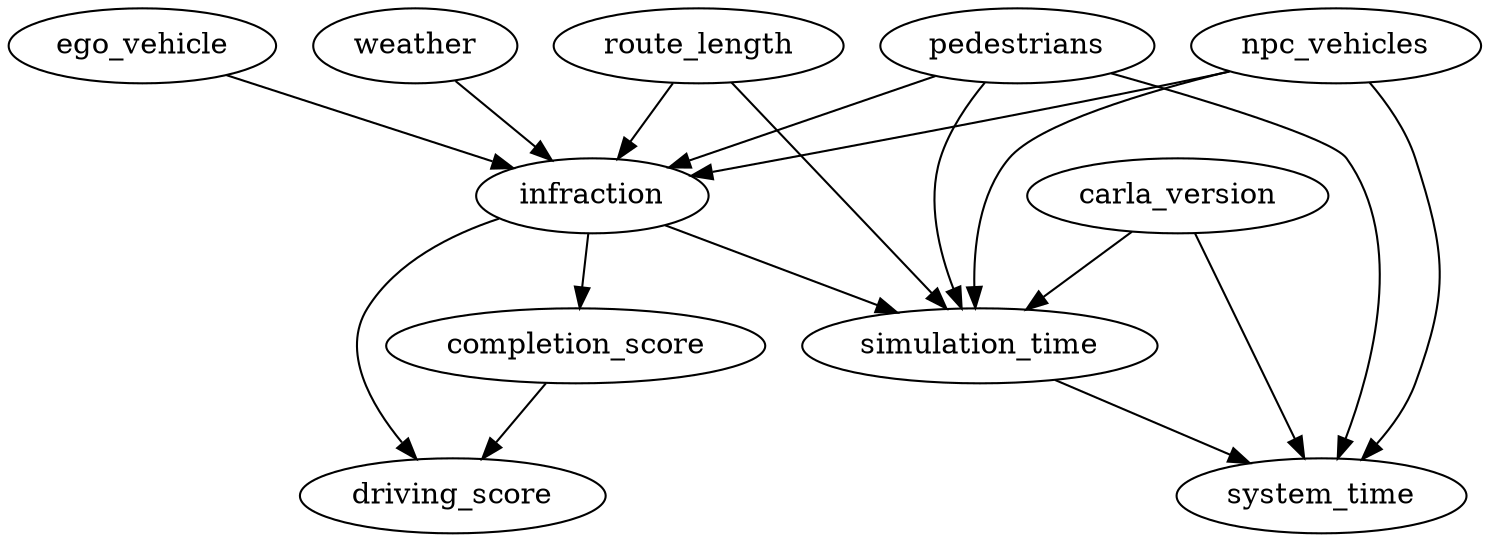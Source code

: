 digraph dag {
"completion_score" -> "driving_score";
"carla_version" -> "simulation_time";
"carla_version" -> "system_time";
"route_length" -> "simulation_time";
"route_length" -> "infraction";
"simulation_time" -> "system_time";
"npc_vehicles" -> "simulation_time";
"npc_vehicles" -> "system_time";
"npc_vehicles" -> "infraction";
"ego_vehicle" -> "infraction";
"weather" -> "infraction";
"infraction" -> "completion_score";
"infraction" -> "driving_score";
"infraction" -> "simulation_time";
"pedestrians" -> "simulation_time";
"pedestrians" -> "system_time";
"pedestrians" -> "infraction";}
